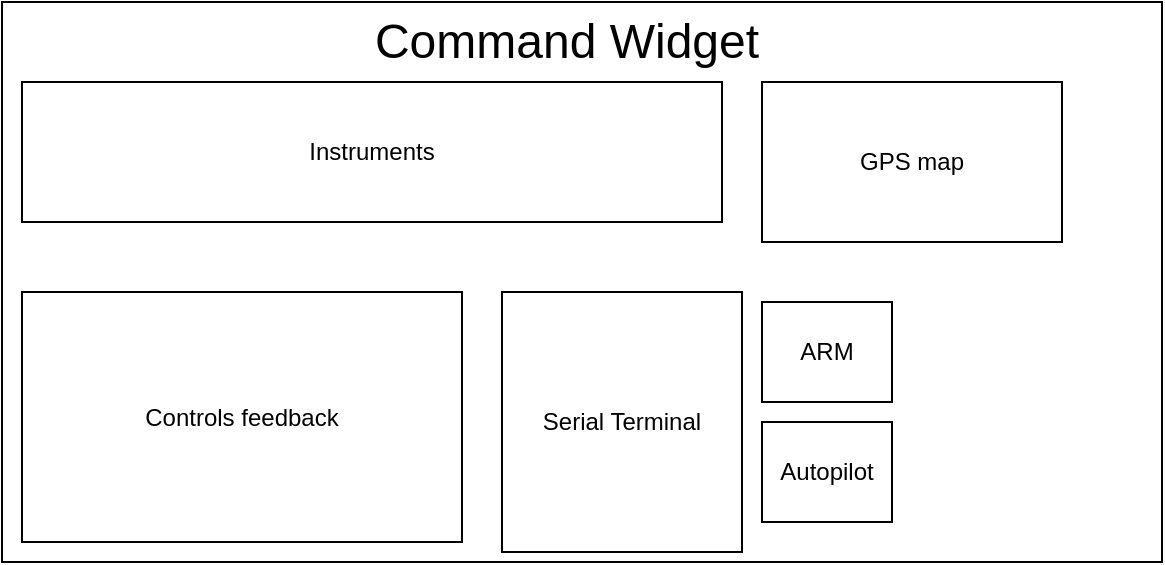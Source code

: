 <mxfile version="13.2.2" type="device"><diagram id="gwKahhenMhSloWeWX2Kv" name="Page-1"><mxGraphModel dx="1278" dy="607" grid="1" gridSize="10" guides="1" tooltips="1" connect="1" arrows="1" fold="1" page="1" pageScale="1" pageWidth="850" pageHeight="1100" math="0" shadow="0"><root><mxCell id="0"/><mxCell id="1" parent="0"/><mxCell id="5dL5WKjY1Arl0da9IX11-1" value="" style="rounded=0;whiteSpace=wrap;html=1;" vertex="1" parent="1"><mxGeometry x="80" y="50" width="580" height="280" as="geometry"/></mxCell><mxCell id="5dL5WKjY1Arl0da9IX11-2" value="Instruments" style="rounded=0;whiteSpace=wrap;html=1;" vertex="1" parent="1"><mxGeometry x="90" y="90" width="350" height="70" as="geometry"/></mxCell><mxCell id="5dL5WKjY1Arl0da9IX11-3" value="Controls feedback" style="rounded=0;whiteSpace=wrap;html=1;" vertex="1" parent="1"><mxGeometry x="90" y="195" width="220" height="125" as="geometry"/></mxCell><mxCell id="5dL5WKjY1Arl0da9IX11-4" value="Serial Terminal" style="rounded=0;whiteSpace=wrap;html=1;" vertex="1" parent="1"><mxGeometry x="330" y="195" width="120" height="130" as="geometry"/></mxCell><mxCell id="5dL5WKjY1Arl0da9IX11-6" value="&lt;font style=&quot;font-size: 24px&quot;&gt;Command Widget&lt;/font&gt;" style="text;html=1;strokeColor=none;fillColor=none;align=center;verticalAlign=middle;whiteSpace=wrap;rounded=0;" vertex="1" parent="1"><mxGeometry x="230" y="60" width="265" height="20" as="geometry"/></mxCell><mxCell id="5dL5WKjY1Arl0da9IX11-7" value="GPS map" style="rounded=0;whiteSpace=wrap;html=1;" vertex="1" parent="1"><mxGeometry x="460" y="90" width="150" height="80" as="geometry"/></mxCell><mxCell id="5dL5WKjY1Arl0da9IX11-8" value="ARM" style="rounded=0;whiteSpace=wrap;html=1;" vertex="1" parent="1"><mxGeometry x="460" y="200" width="65" height="50" as="geometry"/></mxCell><mxCell id="5dL5WKjY1Arl0da9IX11-9" value="Autopilot" style="rounded=0;whiteSpace=wrap;html=1;" vertex="1" parent="1"><mxGeometry x="460" y="260" width="65" height="50" as="geometry"/></mxCell></root></mxGraphModel></diagram></mxfile>